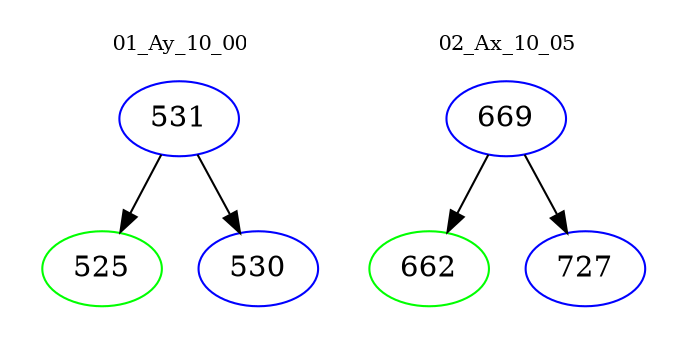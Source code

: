 digraph{
subgraph cluster_0 {
color = white
label = "01_Ay_10_00";
fontsize=10;
T0_531 [label="531", color="blue"]
T0_531 -> T0_525 [color="black"]
T0_525 [label="525", color="green"]
T0_531 -> T0_530 [color="black"]
T0_530 [label="530", color="blue"]
}
subgraph cluster_1 {
color = white
label = "02_Ax_10_05";
fontsize=10;
T1_669 [label="669", color="blue"]
T1_669 -> T1_662 [color="black"]
T1_662 [label="662", color="green"]
T1_669 -> T1_727 [color="black"]
T1_727 [label="727", color="blue"]
}
}
